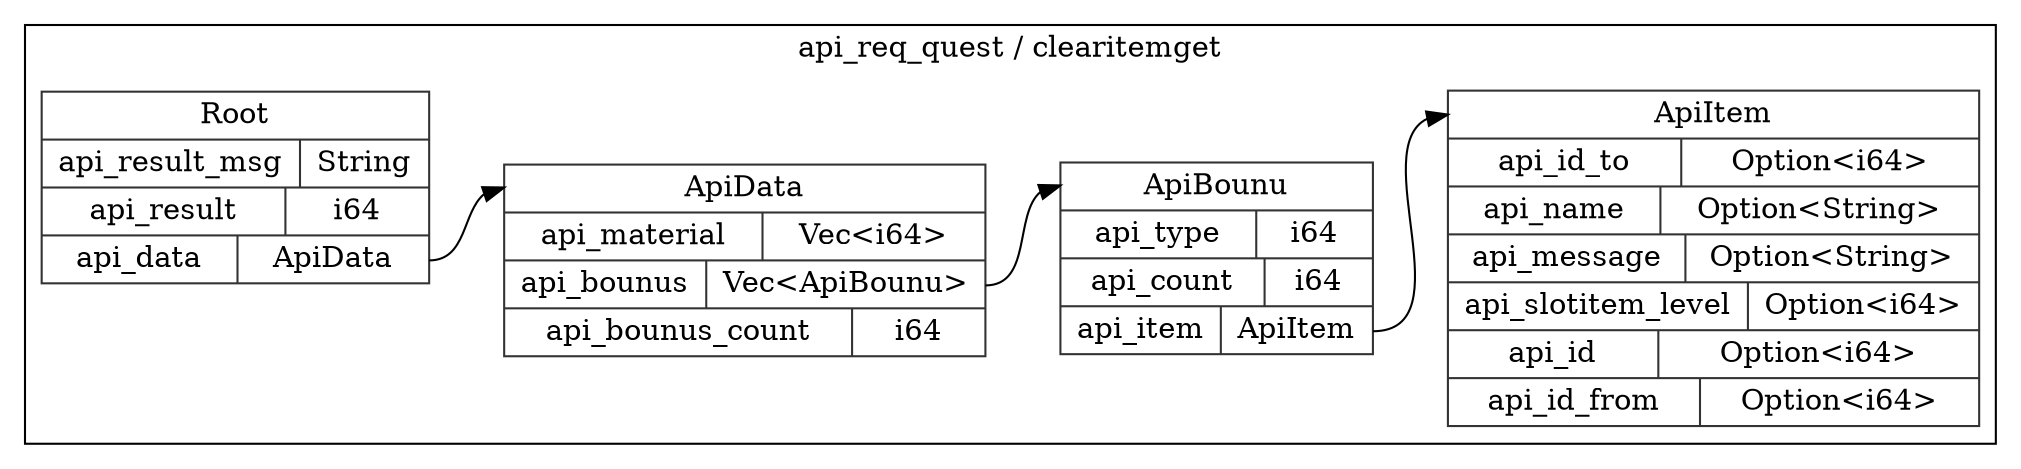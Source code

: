 digraph {
  rankdir=LR;
  subgraph cluster_0 {
    label="api_req_quest / clearitemget";
    node [style="filled", color=white, style="solid", color=gray20];
    api_req_quest__clearitemget__ApiItem [label="<ApiItem> ApiItem  | { api_id_to | <api_id_to> Option\<i64\> } | { api_name | <api_name> Option\<String\> } | { api_message | <api_message> Option\<String\> } | { api_slotitem_level | <api_slotitem_level> Option\<i64\> } | { api_id | <api_id> Option\<i64\> } | { api_id_from | <api_id_from> Option\<i64\> }", shape=record];
    api_req_quest__clearitemget__Root [label="<Root> Root  | { api_result_msg | <api_result_msg> String } | { api_result | <api_result> i64 } | { api_data | <api_data> ApiData }", shape=record];
    api_req_quest__clearitemget__ApiData;
    api_req_quest__clearitemget__Root:api_data:e -> api_req_quest__clearitemget__ApiData:ApiData:w;
    api_req_quest__clearitemget__ApiBounu [label="<ApiBounu> ApiBounu  | { api_type | <api_type> i64 } | { api_count | <api_count> i64 } | { api_item | <api_item> ApiItem }", shape=record];
    api_req_quest__clearitemget__ApiBounu:api_item:e -> api_req_quest__clearitemget__ApiItem:ApiItem:w;
    api_req_quest__clearitemget__ApiData [label="<ApiData> ApiData  | { api_material | <api_material> Vec\<i64\> } | { api_bounus | <api_bounus> Vec\<ApiBounu\> } | { api_bounus_count | <api_bounus_count> i64 }", shape=record];
    api_req_quest__clearitemget__ApiData:api_bounus:e -> api_req_quest__clearitemget__ApiBounu:ApiBounu:w;
  }
}
